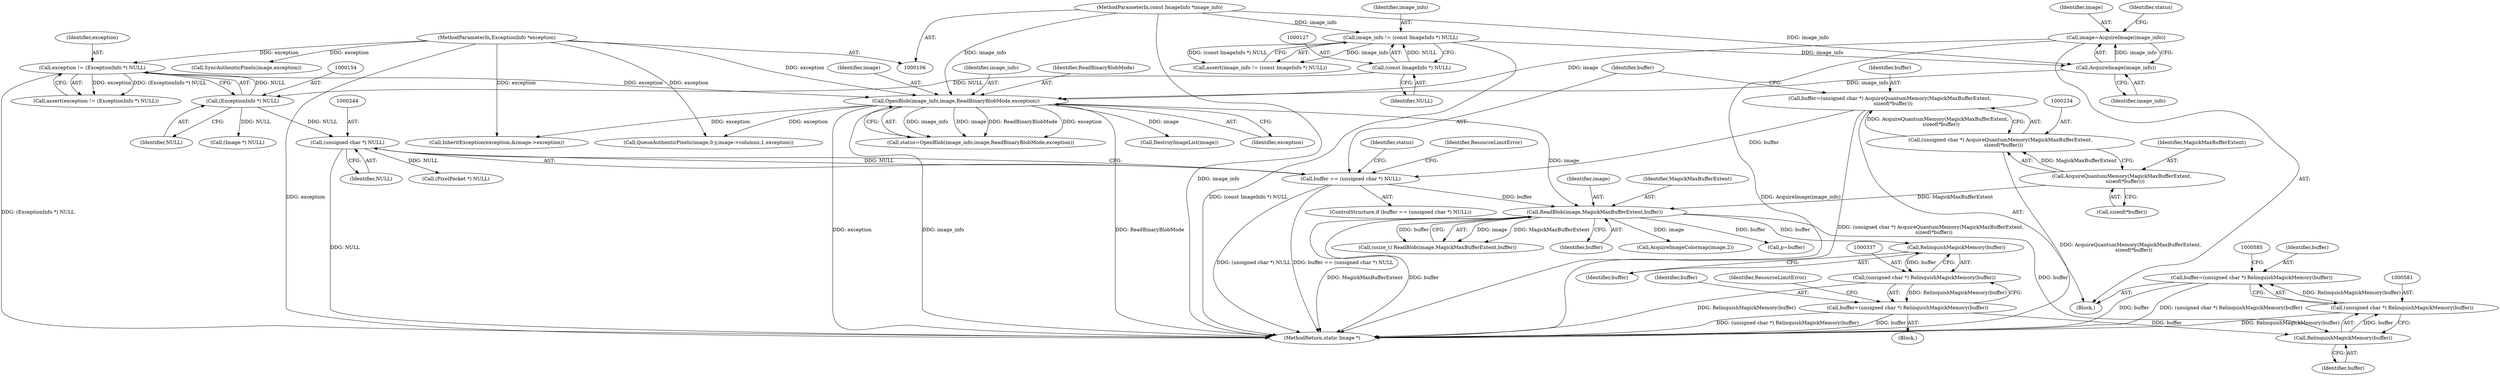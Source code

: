 digraph "0_ImageMagick_f6e9d0d9955e85bdd7540b251cd50d598dacc5e6_27@pointer" {
"1000578" [label="(Call,buffer=(unsigned char *) RelinquishMagickMemory(buffer))"];
"1000580" [label="(Call,(unsigned char *) RelinquishMagickMemory(buffer))"];
"1000582" [label="(Call,RelinquishMagickMemory(buffer))"];
"1000258" [label="(Call,ReadBlob(image,MagickMaxBufferExtent,buffer))"];
"1000168" [label="(Call,OpenBlob(image_info,image,ReadBinaryBlobMode,exception))"];
"1000164" [label="(Call,AcquireImage(image_info))"];
"1000124" [label="(Call,image_info != (const ImageInfo *) NULL)"];
"1000107" [label="(MethodParameterIn,const ImageInfo *image_info)"];
"1000126" [label="(Call,(const ImageInfo *) NULL)"];
"1000162" [label="(Call,image=AcquireImage(image_info))"];
"1000151" [label="(Call,exception != (ExceptionInfo *) NULL)"];
"1000108" [label="(MethodParameterIn,ExceptionInfo *exception)"];
"1000153" [label="(Call,(ExceptionInfo *) NULL)"];
"1000235" [label="(Call,AcquireQuantumMemory(MagickMaxBufferExtent,\n    sizeof(*buffer)))"];
"1000241" [label="(Call,buffer == (unsigned char *) NULL)"];
"1000231" [label="(Call,buffer=(unsigned char *) AcquireQuantumMemory(MagickMaxBufferExtent,\n    sizeof(*buffer)))"];
"1000233" [label="(Call,(unsigned char *) AcquireQuantumMemory(MagickMaxBufferExtent,\n    sizeof(*buffer)))"];
"1000243" [label="(Call,(unsigned char *) NULL)"];
"1000334" [label="(Call,buffer=(unsigned char *) RelinquishMagickMemory(buffer))"];
"1000336" [label="(Call,(unsigned char *) RelinquishMagickMemory(buffer))"];
"1000338" [label="(Call,RelinquishMagickMemory(buffer))"];
"1000183" [label="(Call,(Image *) NULL)"];
"1000169" [label="(Identifier,image_info)"];
"1000582" [label="(Call,RelinquishMagickMemory(buffer))"];
"1000172" [label="(Identifier,exception)"];
"1000163" [label="(Identifier,image)"];
"1000334" [label="(Call,buffer=(unsigned char *) RelinquishMagickMemory(buffer))"];
"1000338" [label="(Call,RelinquishMagickMemory(buffer))"];
"1000167" [label="(Identifier,status)"];
"1000339" [label="(Identifier,buffer)"];
"1000126" [label="(Call,(const ImageInfo *) NULL)"];
"1000554" [label="(Call,SyncAuthenticPixels(image,exception))"];
"1000333" [label="(Block,)"];
"1000256" [label="(Call,(ssize_t) ReadBlob(image,MagickMaxBufferExtent,buffer))"];
"1000108" [label="(MethodParameterIn,ExceptionInfo *exception)"];
"1000591" [label="(MethodReturn,static Image *)"];
"1000150" [label="(Call,assert(exception != (ExceptionInfo *) NULL))"];
"1000123" [label="(Call,assert(image_info != (const ImageInfo *) NULL))"];
"1000578" [label="(Call,buffer=(unsigned char *) RelinquishMagickMemory(buffer))"];
"1000436" [label="(Call,InheritException(exception,&image->exception))"];
"1000240" [label="(ControlStructure,if (buffer == (unsigned char *) NULL))"];
"1000261" [label="(Identifier,buffer)"];
"1000579" [label="(Identifier,buffer)"];
"1000235" [label="(Call,AcquireQuantumMemory(MagickMaxBufferExtent,\n    sizeof(*buffer)))"];
"1000171" [label="(Identifier,ReadBinaryBlobMode)"];
"1000155" [label="(Identifier,NULL)"];
"1000162" [label="(Call,image=AcquireImage(image_info))"];
"1000329" [label="(Call,AcquireImageColormap(image,2))"];
"1000231" [label="(Call,buffer=(unsigned char *) AcquireQuantumMemory(MagickMaxBufferExtent,\n    sizeof(*buffer)))"];
"1000241" [label="(Call,buffer == (unsigned char *) NULL)"];
"1000151" [label="(Call,exception != (ExceptionInfo *) NULL)"];
"1000165" [label="(Identifier,image_info)"];
"1000259" [label="(Identifier,image)"];
"1000233" [label="(Call,(unsigned char *) AcquireQuantumMemory(MagickMaxBufferExtent,\n    sizeof(*buffer)))"];
"1000242" [label="(Identifier,buffer)"];
"1000237" [label="(Call,sizeof(*buffer))"];
"1000168" [label="(Call,OpenBlob(image_info,image,ReadBinaryBlobMode,exception))"];
"1000125" [label="(Identifier,image_info)"];
"1000107" [label="(MethodParameterIn,const ImageInfo *image_info)"];
"1000250" [label="(Identifier,status)"];
"1000580" [label="(Call,(unsigned char *) RelinquishMagickMemory(buffer))"];
"1000247" [label="(Identifier,ResourceLimitError)"];
"1000152" [label="(Identifier,exception)"];
"1000245" [label="(Identifier,NULL)"];
"1000153" [label="(Call,(ExceptionInfo *) NULL)"];
"1000335" [label="(Identifier,buffer)"];
"1000170" [label="(Identifier,image)"];
"1000583" [label="(Identifier,buffer)"];
"1000166" [label="(Call,status=OpenBlob(image_info,image,ReadBinaryBlobMode,exception))"];
"1000164" [label="(Call,AcquireImage(image_info))"];
"1000258" [label="(Call,ReadBlob(image,MagickMaxBufferExtent,buffer))"];
"1000260" [label="(Identifier,MagickMaxBufferExtent)"];
"1000267" [label="(Call,p=buffer)"];
"1000180" [label="(Call,DestroyImageList(image))"];
"1000232" [label="(Identifier,buffer)"];
"1000479" [label="(Call,(PixelPacket *) NULL)"];
"1000109" [label="(Block,)"];
"1000236" [label="(Identifier,MagickMaxBufferExtent)"];
"1000128" [label="(Identifier,NULL)"];
"1000341" [label="(Identifier,ResourceLimitError)"];
"1000467" [label="(Call,QueueAuthenticPixels(image,0,y,image->columns,1,exception))"];
"1000124" [label="(Call,image_info != (const ImageInfo *) NULL)"];
"1000336" [label="(Call,(unsigned char *) RelinquishMagickMemory(buffer))"];
"1000243" [label="(Call,(unsigned char *) NULL)"];
"1000578" -> "1000109"  [label="AST: "];
"1000578" -> "1000580"  [label="CFG: "];
"1000579" -> "1000578"  [label="AST: "];
"1000580" -> "1000578"  [label="AST: "];
"1000585" -> "1000578"  [label="CFG: "];
"1000578" -> "1000591"  [label="DDG: buffer"];
"1000578" -> "1000591"  [label="DDG: (unsigned char *) RelinquishMagickMemory(buffer)"];
"1000580" -> "1000578"  [label="DDG: RelinquishMagickMemory(buffer)"];
"1000580" -> "1000582"  [label="CFG: "];
"1000581" -> "1000580"  [label="AST: "];
"1000582" -> "1000580"  [label="AST: "];
"1000580" -> "1000591"  [label="DDG: RelinquishMagickMemory(buffer)"];
"1000582" -> "1000580"  [label="DDG: buffer"];
"1000582" -> "1000583"  [label="CFG: "];
"1000583" -> "1000582"  [label="AST: "];
"1000258" -> "1000582"  [label="DDG: buffer"];
"1000334" -> "1000582"  [label="DDG: buffer"];
"1000258" -> "1000256"  [label="AST: "];
"1000258" -> "1000261"  [label="CFG: "];
"1000259" -> "1000258"  [label="AST: "];
"1000260" -> "1000258"  [label="AST: "];
"1000261" -> "1000258"  [label="AST: "];
"1000256" -> "1000258"  [label="CFG: "];
"1000258" -> "1000591"  [label="DDG: MagickMaxBufferExtent"];
"1000258" -> "1000591"  [label="DDG: buffer"];
"1000258" -> "1000256"  [label="DDG: image"];
"1000258" -> "1000256"  [label="DDG: MagickMaxBufferExtent"];
"1000258" -> "1000256"  [label="DDG: buffer"];
"1000168" -> "1000258"  [label="DDG: image"];
"1000235" -> "1000258"  [label="DDG: MagickMaxBufferExtent"];
"1000241" -> "1000258"  [label="DDG: buffer"];
"1000258" -> "1000267"  [label="DDG: buffer"];
"1000258" -> "1000329"  [label="DDG: image"];
"1000258" -> "1000338"  [label="DDG: buffer"];
"1000168" -> "1000166"  [label="AST: "];
"1000168" -> "1000172"  [label="CFG: "];
"1000169" -> "1000168"  [label="AST: "];
"1000170" -> "1000168"  [label="AST: "];
"1000171" -> "1000168"  [label="AST: "];
"1000172" -> "1000168"  [label="AST: "];
"1000166" -> "1000168"  [label="CFG: "];
"1000168" -> "1000591"  [label="DDG: exception"];
"1000168" -> "1000591"  [label="DDG: image_info"];
"1000168" -> "1000591"  [label="DDG: ReadBinaryBlobMode"];
"1000168" -> "1000166"  [label="DDG: image_info"];
"1000168" -> "1000166"  [label="DDG: image"];
"1000168" -> "1000166"  [label="DDG: ReadBinaryBlobMode"];
"1000168" -> "1000166"  [label="DDG: exception"];
"1000164" -> "1000168"  [label="DDG: image_info"];
"1000107" -> "1000168"  [label="DDG: image_info"];
"1000162" -> "1000168"  [label="DDG: image"];
"1000151" -> "1000168"  [label="DDG: exception"];
"1000108" -> "1000168"  [label="DDG: exception"];
"1000168" -> "1000180"  [label="DDG: image"];
"1000168" -> "1000436"  [label="DDG: exception"];
"1000168" -> "1000467"  [label="DDG: exception"];
"1000164" -> "1000162"  [label="AST: "];
"1000164" -> "1000165"  [label="CFG: "];
"1000165" -> "1000164"  [label="AST: "];
"1000162" -> "1000164"  [label="CFG: "];
"1000164" -> "1000162"  [label="DDG: image_info"];
"1000124" -> "1000164"  [label="DDG: image_info"];
"1000107" -> "1000164"  [label="DDG: image_info"];
"1000124" -> "1000123"  [label="AST: "];
"1000124" -> "1000126"  [label="CFG: "];
"1000125" -> "1000124"  [label="AST: "];
"1000126" -> "1000124"  [label="AST: "];
"1000123" -> "1000124"  [label="CFG: "];
"1000124" -> "1000591"  [label="DDG: (const ImageInfo *) NULL"];
"1000124" -> "1000123"  [label="DDG: image_info"];
"1000124" -> "1000123"  [label="DDG: (const ImageInfo *) NULL"];
"1000107" -> "1000124"  [label="DDG: image_info"];
"1000126" -> "1000124"  [label="DDG: NULL"];
"1000107" -> "1000106"  [label="AST: "];
"1000107" -> "1000591"  [label="DDG: image_info"];
"1000126" -> "1000128"  [label="CFG: "];
"1000127" -> "1000126"  [label="AST: "];
"1000128" -> "1000126"  [label="AST: "];
"1000126" -> "1000153"  [label="DDG: NULL"];
"1000162" -> "1000109"  [label="AST: "];
"1000163" -> "1000162"  [label="AST: "];
"1000167" -> "1000162"  [label="CFG: "];
"1000162" -> "1000591"  [label="DDG: AcquireImage(image_info)"];
"1000151" -> "1000150"  [label="AST: "];
"1000151" -> "1000153"  [label="CFG: "];
"1000152" -> "1000151"  [label="AST: "];
"1000153" -> "1000151"  [label="AST: "];
"1000150" -> "1000151"  [label="CFG: "];
"1000151" -> "1000591"  [label="DDG: (ExceptionInfo *) NULL"];
"1000151" -> "1000150"  [label="DDG: exception"];
"1000151" -> "1000150"  [label="DDG: (ExceptionInfo *) NULL"];
"1000108" -> "1000151"  [label="DDG: exception"];
"1000153" -> "1000151"  [label="DDG: NULL"];
"1000108" -> "1000106"  [label="AST: "];
"1000108" -> "1000591"  [label="DDG: exception"];
"1000108" -> "1000436"  [label="DDG: exception"];
"1000108" -> "1000467"  [label="DDG: exception"];
"1000108" -> "1000554"  [label="DDG: exception"];
"1000153" -> "1000155"  [label="CFG: "];
"1000154" -> "1000153"  [label="AST: "];
"1000155" -> "1000153"  [label="AST: "];
"1000153" -> "1000183"  [label="DDG: NULL"];
"1000153" -> "1000243"  [label="DDG: NULL"];
"1000235" -> "1000233"  [label="AST: "];
"1000235" -> "1000237"  [label="CFG: "];
"1000236" -> "1000235"  [label="AST: "];
"1000237" -> "1000235"  [label="AST: "];
"1000233" -> "1000235"  [label="CFG: "];
"1000235" -> "1000233"  [label="DDG: MagickMaxBufferExtent"];
"1000241" -> "1000240"  [label="AST: "];
"1000241" -> "1000243"  [label="CFG: "];
"1000242" -> "1000241"  [label="AST: "];
"1000243" -> "1000241"  [label="AST: "];
"1000247" -> "1000241"  [label="CFG: "];
"1000250" -> "1000241"  [label="CFG: "];
"1000241" -> "1000591"  [label="DDG: buffer == (unsigned char *) NULL"];
"1000241" -> "1000591"  [label="DDG: (unsigned char *) NULL"];
"1000231" -> "1000241"  [label="DDG: buffer"];
"1000243" -> "1000241"  [label="DDG: NULL"];
"1000231" -> "1000109"  [label="AST: "];
"1000231" -> "1000233"  [label="CFG: "];
"1000232" -> "1000231"  [label="AST: "];
"1000233" -> "1000231"  [label="AST: "];
"1000242" -> "1000231"  [label="CFG: "];
"1000231" -> "1000591"  [label="DDG: (unsigned char *) AcquireQuantumMemory(MagickMaxBufferExtent,\n    sizeof(*buffer))"];
"1000233" -> "1000231"  [label="DDG: AcquireQuantumMemory(MagickMaxBufferExtent,\n    sizeof(*buffer))"];
"1000234" -> "1000233"  [label="AST: "];
"1000233" -> "1000591"  [label="DDG: AcquireQuantumMemory(MagickMaxBufferExtent,\n    sizeof(*buffer))"];
"1000243" -> "1000245"  [label="CFG: "];
"1000244" -> "1000243"  [label="AST: "];
"1000245" -> "1000243"  [label="AST: "];
"1000243" -> "1000591"  [label="DDG: NULL"];
"1000243" -> "1000479"  [label="DDG: NULL"];
"1000334" -> "1000333"  [label="AST: "];
"1000334" -> "1000336"  [label="CFG: "];
"1000335" -> "1000334"  [label="AST: "];
"1000336" -> "1000334"  [label="AST: "];
"1000341" -> "1000334"  [label="CFG: "];
"1000334" -> "1000591"  [label="DDG: (unsigned char *) RelinquishMagickMemory(buffer)"];
"1000334" -> "1000591"  [label="DDG: buffer"];
"1000336" -> "1000334"  [label="DDG: RelinquishMagickMemory(buffer)"];
"1000336" -> "1000338"  [label="CFG: "];
"1000337" -> "1000336"  [label="AST: "];
"1000338" -> "1000336"  [label="AST: "];
"1000336" -> "1000591"  [label="DDG: RelinquishMagickMemory(buffer)"];
"1000338" -> "1000336"  [label="DDG: buffer"];
"1000338" -> "1000339"  [label="CFG: "];
"1000339" -> "1000338"  [label="AST: "];
}

